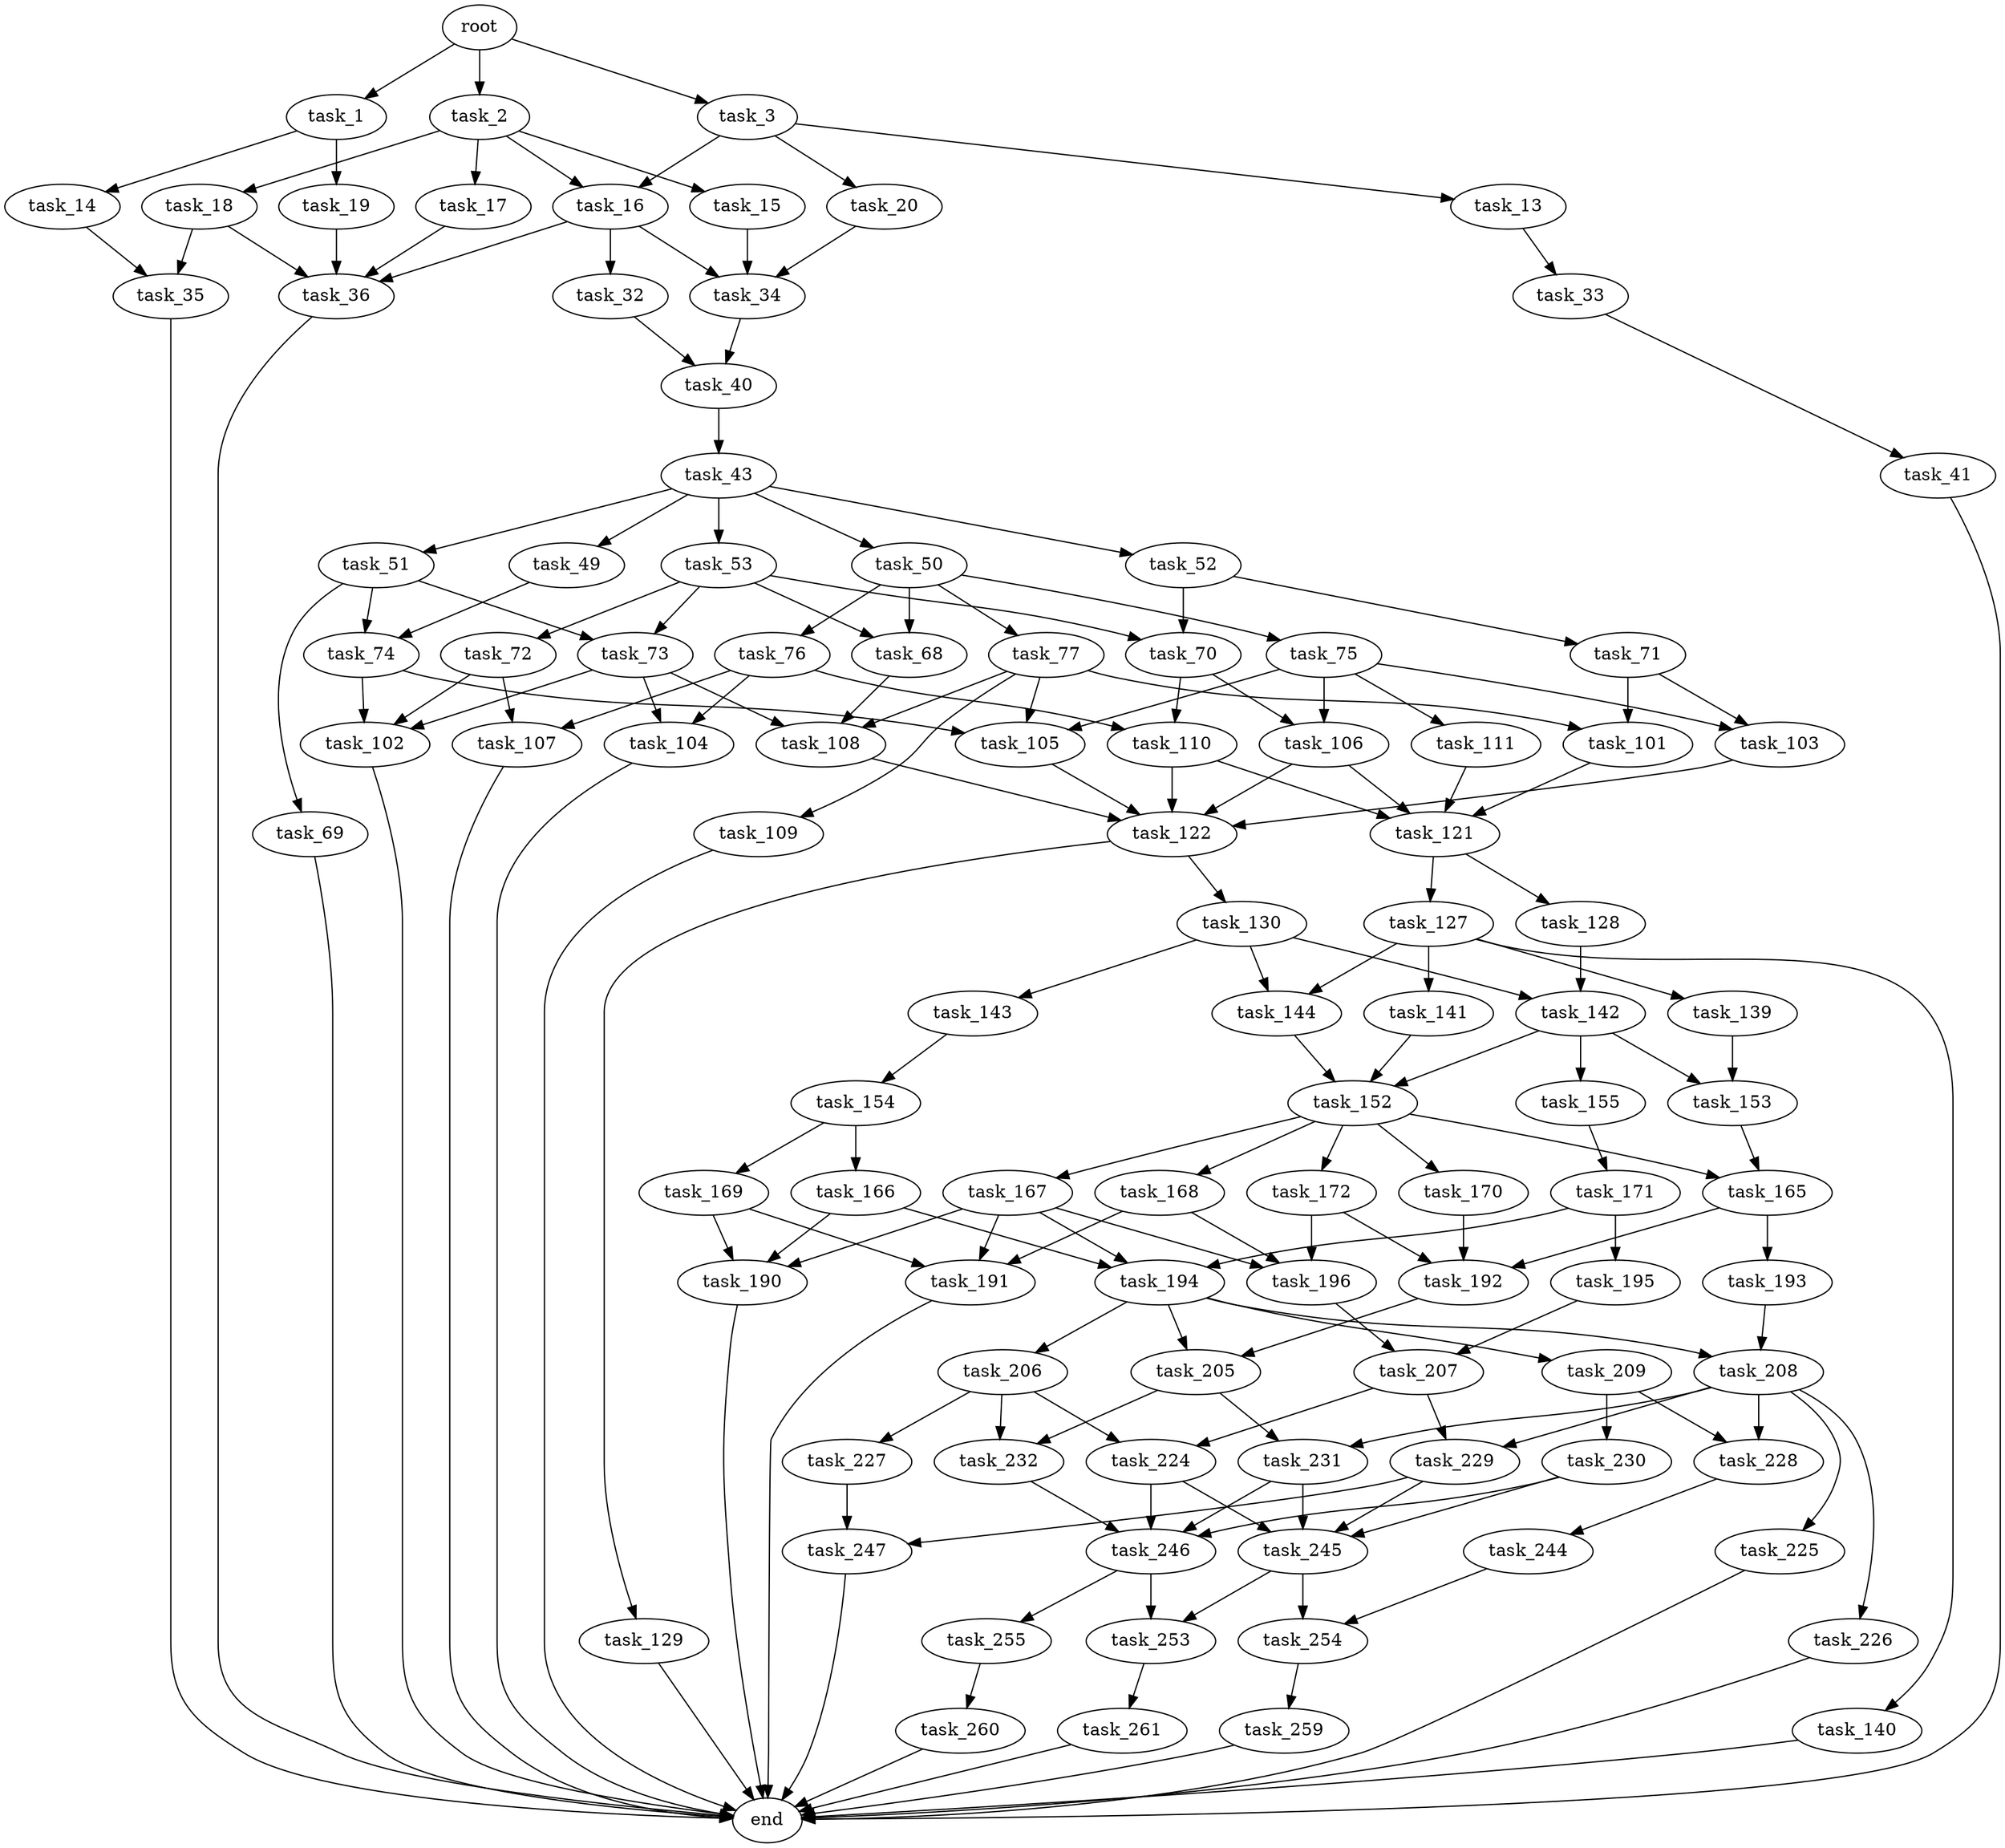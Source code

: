digraph G {
  root [size="0.000000"];
  task_1 [size="549755813888.000000"];
  task_2 [size="68719476736.000000"];
  task_3 [size="18792100423.000000"];
  task_14 [size="631399266475.000000"];
  task_19 [size="32237016772.000000"];
  task_15 [size="7956880810.000000"];
  task_16 [size="3662881300.000000"];
  task_17 [size="37913069232.000000"];
  task_18 [size="2708942208.000000"];
  task_13 [size="28991029248.000000"];
  task_20 [size="23076882545.000000"];
  task_33 [size="237674476382.000000"];
  task_35 [size="130607250890.000000"];
  task_34 [size="8359982940.000000"];
  task_32 [size="231928233984.000000"];
  task_36 [size="368293445632.000000"];
  task_40 [size="782757789696.000000"];
  task_41 [size="275510953585.000000"];
  end [size="0.000000"];
  task_43 [size="28991029248.000000"];
  task_49 [size="19949403498.000000"];
  task_50 [size="3804968608.000000"];
  task_51 [size="549755813888.000000"];
  task_52 [size="15013832426.000000"];
  task_53 [size="1073741824000.000000"];
  task_74 [size="3619733735.000000"];
  task_68 [size="68719476736.000000"];
  task_75 [size="8589934592.000000"];
  task_76 [size="539036517760.000000"];
  task_77 [size="118110398556.000000"];
  task_69 [size="467542601644.000000"];
  task_73 [size="782757789696.000000"];
  task_70 [size="8589934592.000000"];
  task_71 [size="383639456478.000000"];
  task_72 [size="231928233984.000000"];
  task_108 [size="22001326218.000000"];
  task_106 [size="47079910834.000000"];
  task_110 [size="258126531218.000000"];
  task_101 [size="252034889004.000000"];
  task_103 [size="368293445632.000000"];
  task_102 [size="4049274327.000000"];
  task_107 [size="913916825220.000000"];
  task_104 [size="18250612092.000000"];
  task_105 [size="71975576424.000000"];
  task_111 [size="782757789696.000000"];
  task_109 [size="180394184904.000000"];
  task_121 [size="549755813888.000000"];
  task_122 [size="549755813888.000000"];
  task_127 [size="6578306606.000000"];
  task_128 [size="7891568466.000000"];
  task_129 [size="21948847862.000000"];
  task_130 [size="73866229611.000000"];
  task_139 [size="549755813888.000000"];
  task_140 [size="7419440977.000000"];
  task_141 [size="833390724452.000000"];
  task_144 [size="796571650888.000000"];
  task_142 [size="549755813888.000000"];
  task_143 [size="18226576778.000000"];
  task_153 [size="52927026891.000000"];
  task_152 [size="157796032572.000000"];
  task_155 [size="134217728000.000000"];
  task_154 [size="5148555605.000000"];
  task_165 [size="34721664483.000000"];
  task_167 [size="16281540569.000000"];
  task_168 [size="395601819444.000000"];
  task_170 [size="53323674523.000000"];
  task_172 [size="925534700.000000"];
  task_166 [size="355553537238.000000"];
  task_169 [size="6405761191.000000"];
  task_171 [size="32015423788.000000"];
  task_192 [size="26379980246.000000"];
  task_193 [size="166803500664.000000"];
  task_190 [size="28991029248.000000"];
  task_194 [size="14193355248.000000"];
  task_191 [size="1073741824000.000000"];
  task_196 [size="87824637540.000000"];
  task_195 [size="509624829272.000000"];
  task_205 [size="5081583157.000000"];
  task_208 [size="1301289498.000000"];
  task_206 [size="1082556197.000000"];
  task_209 [size="3504497929.000000"];
  task_207 [size="41211152761.000000"];
  task_231 [size="68719476736.000000"];
  task_232 [size="396733878260.000000"];
  task_224 [size="68719476736.000000"];
  task_227 [size="231928233984.000000"];
  task_229 [size="16255225662.000000"];
  task_225 [size="18003560253.000000"];
  task_226 [size="26803506478.000000"];
  task_228 [size="68719476736.000000"];
  task_230 [size="25485867078.000000"];
  task_245 [size="134217728000.000000"];
  task_246 [size="1268615499.000000"];
  task_247 [size="134217728000.000000"];
  task_244 [size="204671966512.000000"];
  task_254 [size="80603788512.000000"];
  task_253 [size="5628877440.000000"];
  task_255 [size="20918968925.000000"];
  task_261 [size="3582897232.000000"];
  task_259 [size="506115399682.000000"];
  task_260 [size="30764496859.000000"];

  root -> task_1 [size="1.000000"];
  root -> task_2 [size="1.000000"];
  root -> task_3 [size="1.000000"];
  task_1 -> task_14 [size="536870912.000000"];
  task_1 -> task_19 [size="536870912.000000"];
  task_2 -> task_15 [size="134217728.000000"];
  task_2 -> task_16 [size="134217728.000000"];
  task_2 -> task_17 [size="134217728.000000"];
  task_2 -> task_18 [size="134217728.000000"];
  task_3 -> task_13 [size="411041792.000000"];
  task_3 -> task_16 [size="411041792.000000"];
  task_3 -> task_20 [size="411041792.000000"];
  task_14 -> task_35 [size="679477248.000000"];
  task_19 -> task_36 [size="838860800.000000"];
  task_15 -> task_34 [size="134217728.000000"];
  task_16 -> task_32 [size="134217728.000000"];
  task_16 -> task_34 [size="134217728.000000"];
  task_16 -> task_36 [size="134217728.000000"];
  task_17 -> task_36 [size="134217728.000000"];
  task_18 -> task_35 [size="209715200.000000"];
  task_18 -> task_36 [size="209715200.000000"];
  task_13 -> task_33 [size="75497472.000000"];
  task_20 -> task_34 [size="411041792.000000"];
  task_33 -> task_41 [size="411041792.000000"];
  task_35 -> end [size="1.000000"];
  task_34 -> task_40 [size="134217728.000000"];
  task_32 -> task_40 [size="301989888.000000"];
  task_36 -> end [size="1.000000"];
  task_40 -> task_43 [size="679477248.000000"];
  task_41 -> end [size="1.000000"];
  task_43 -> task_49 [size="75497472.000000"];
  task_43 -> task_50 [size="75497472.000000"];
  task_43 -> task_51 [size="75497472.000000"];
  task_43 -> task_52 [size="75497472.000000"];
  task_43 -> task_53 [size="75497472.000000"];
  task_49 -> task_74 [size="75497472.000000"];
  task_50 -> task_68 [size="209715200.000000"];
  task_50 -> task_75 [size="209715200.000000"];
  task_50 -> task_76 [size="209715200.000000"];
  task_50 -> task_77 [size="209715200.000000"];
  task_51 -> task_69 [size="536870912.000000"];
  task_51 -> task_73 [size="536870912.000000"];
  task_51 -> task_74 [size="536870912.000000"];
  task_52 -> task_70 [size="301989888.000000"];
  task_52 -> task_71 [size="301989888.000000"];
  task_53 -> task_68 [size="838860800.000000"];
  task_53 -> task_70 [size="838860800.000000"];
  task_53 -> task_72 [size="838860800.000000"];
  task_53 -> task_73 [size="838860800.000000"];
  task_74 -> task_102 [size="301989888.000000"];
  task_74 -> task_105 [size="301989888.000000"];
  task_68 -> task_108 [size="134217728.000000"];
  task_75 -> task_103 [size="33554432.000000"];
  task_75 -> task_105 [size="33554432.000000"];
  task_75 -> task_106 [size="33554432.000000"];
  task_75 -> task_111 [size="33554432.000000"];
  task_76 -> task_104 [size="536870912.000000"];
  task_76 -> task_107 [size="536870912.000000"];
  task_76 -> task_110 [size="536870912.000000"];
  task_77 -> task_101 [size="134217728.000000"];
  task_77 -> task_105 [size="134217728.000000"];
  task_77 -> task_108 [size="134217728.000000"];
  task_77 -> task_109 [size="134217728.000000"];
  task_69 -> end [size="1.000000"];
  task_73 -> task_102 [size="679477248.000000"];
  task_73 -> task_104 [size="679477248.000000"];
  task_73 -> task_108 [size="679477248.000000"];
  task_70 -> task_106 [size="33554432.000000"];
  task_70 -> task_110 [size="33554432.000000"];
  task_71 -> task_101 [size="411041792.000000"];
  task_71 -> task_103 [size="411041792.000000"];
  task_72 -> task_102 [size="301989888.000000"];
  task_72 -> task_107 [size="301989888.000000"];
  task_108 -> task_122 [size="33554432.000000"];
  task_106 -> task_121 [size="838860800.000000"];
  task_106 -> task_122 [size="838860800.000000"];
  task_110 -> task_121 [size="301989888.000000"];
  task_110 -> task_122 [size="301989888.000000"];
  task_101 -> task_121 [size="301989888.000000"];
  task_103 -> task_122 [size="411041792.000000"];
  task_102 -> end [size="1.000000"];
  task_107 -> end [size="1.000000"];
  task_104 -> end [size="1.000000"];
  task_105 -> task_122 [size="209715200.000000"];
  task_111 -> task_121 [size="679477248.000000"];
  task_109 -> end [size="1.000000"];
  task_121 -> task_127 [size="536870912.000000"];
  task_121 -> task_128 [size="536870912.000000"];
  task_122 -> task_129 [size="536870912.000000"];
  task_122 -> task_130 [size="536870912.000000"];
  task_127 -> task_139 [size="134217728.000000"];
  task_127 -> task_140 [size="134217728.000000"];
  task_127 -> task_141 [size="134217728.000000"];
  task_127 -> task_144 [size="134217728.000000"];
  task_128 -> task_142 [size="134217728.000000"];
  task_129 -> end [size="1.000000"];
  task_130 -> task_142 [size="75497472.000000"];
  task_130 -> task_143 [size="75497472.000000"];
  task_130 -> task_144 [size="75497472.000000"];
  task_139 -> task_153 [size="536870912.000000"];
  task_140 -> end [size="1.000000"];
  task_141 -> task_152 [size="536870912.000000"];
  task_144 -> task_152 [size="536870912.000000"];
  task_142 -> task_152 [size="536870912.000000"];
  task_142 -> task_153 [size="536870912.000000"];
  task_142 -> task_155 [size="536870912.000000"];
  task_143 -> task_154 [size="33554432.000000"];
  task_153 -> task_165 [size="838860800.000000"];
  task_152 -> task_165 [size="134217728.000000"];
  task_152 -> task_167 [size="134217728.000000"];
  task_152 -> task_168 [size="134217728.000000"];
  task_152 -> task_170 [size="134217728.000000"];
  task_152 -> task_172 [size="134217728.000000"];
  task_155 -> task_171 [size="209715200.000000"];
  task_154 -> task_166 [size="411041792.000000"];
  task_154 -> task_169 [size="411041792.000000"];
  task_165 -> task_192 [size="33554432.000000"];
  task_165 -> task_193 [size="33554432.000000"];
  task_167 -> task_190 [size="33554432.000000"];
  task_167 -> task_191 [size="33554432.000000"];
  task_167 -> task_194 [size="33554432.000000"];
  task_167 -> task_196 [size="33554432.000000"];
  task_168 -> task_191 [size="536870912.000000"];
  task_168 -> task_196 [size="536870912.000000"];
  task_170 -> task_192 [size="75497472.000000"];
  task_172 -> task_192 [size="75497472.000000"];
  task_172 -> task_196 [size="75497472.000000"];
  task_166 -> task_190 [size="838860800.000000"];
  task_166 -> task_194 [size="838860800.000000"];
  task_169 -> task_190 [size="411041792.000000"];
  task_169 -> task_191 [size="411041792.000000"];
  task_171 -> task_194 [size="838860800.000000"];
  task_171 -> task_195 [size="838860800.000000"];
  task_192 -> task_205 [size="679477248.000000"];
  task_193 -> task_208 [size="134217728.000000"];
  task_190 -> end [size="1.000000"];
  task_194 -> task_205 [size="679477248.000000"];
  task_194 -> task_206 [size="679477248.000000"];
  task_194 -> task_208 [size="679477248.000000"];
  task_194 -> task_209 [size="679477248.000000"];
  task_191 -> end [size="1.000000"];
  task_196 -> task_207 [size="134217728.000000"];
  task_195 -> task_207 [size="536870912.000000"];
  task_205 -> task_231 [size="209715200.000000"];
  task_205 -> task_232 [size="209715200.000000"];
  task_208 -> task_225 [size="33554432.000000"];
  task_208 -> task_226 [size="33554432.000000"];
  task_208 -> task_228 [size="33554432.000000"];
  task_208 -> task_229 [size="33554432.000000"];
  task_208 -> task_231 [size="33554432.000000"];
  task_206 -> task_224 [size="75497472.000000"];
  task_206 -> task_227 [size="75497472.000000"];
  task_206 -> task_232 [size="75497472.000000"];
  task_209 -> task_228 [size="75497472.000000"];
  task_209 -> task_230 [size="75497472.000000"];
  task_207 -> task_224 [size="679477248.000000"];
  task_207 -> task_229 [size="679477248.000000"];
  task_231 -> task_245 [size="134217728.000000"];
  task_231 -> task_246 [size="134217728.000000"];
  task_232 -> task_246 [size="301989888.000000"];
  task_224 -> task_245 [size="134217728.000000"];
  task_224 -> task_246 [size="134217728.000000"];
  task_227 -> task_247 [size="301989888.000000"];
  task_229 -> task_245 [size="838860800.000000"];
  task_229 -> task_247 [size="838860800.000000"];
  task_225 -> end [size="1.000000"];
  task_226 -> end [size="1.000000"];
  task_228 -> task_244 [size="134217728.000000"];
  task_230 -> task_245 [size="838860800.000000"];
  task_230 -> task_246 [size="838860800.000000"];
  task_245 -> task_253 [size="209715200.000000"];
  task_245 -> task_254 [size="209715200.000000"];
  task_246 -> task_253 [size="33554432.000000"];
  task_246 -> task_255 [size="33554432.000000"];
  task_247 -> end [size="1.000000"];
  task_244 -> task_254 [size="536870912.000000"];
  task_254 -> task_259 [size="75497472.000000"];
  task_253 -> task_261 [size="536870912.000000"];
  task_255 -> task_260 [size="838860800.000000"];
  task_261 -> end [size="1.000000"];
  task_259 -> end [size="1.000000"];
  task_260 -> end [size="1.000000"];
}
